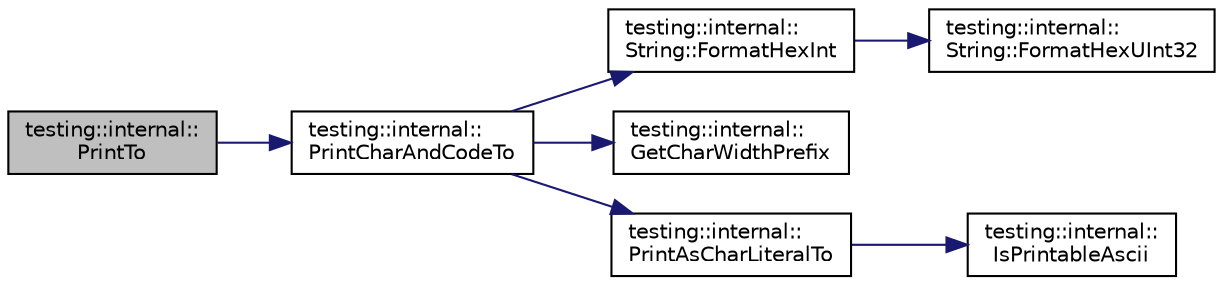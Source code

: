digraph "testing::internal::PrintTo"
{
 // LATEX_PDF_SIZE
  bgcolor="transparent";
  edge [fontname="Helvetica",fontsize="10",labelfontname="Helvetica",labelfontsize="10"];
  node [fontname="Helvetica",fontsize="10",shape=record];
  rankdir="LR";
  Node1 [label="testing::internal::\lPrintTo",height=0.2,width=0.4,color="black", fillcolor="grey75", style="filled", fontcolor="black",tooltip=" "];
  Node1 -> Node2 [color="midnightblue",fontsize="10",style="solid",fontname="Helvetica"];
  Node2 [label="testing::internal::\lPrintCharAndCodeTo",height=0.2,width=0.4,color="black",URL="$namespacetesting_1_1internal.html#ae309e29fd7a2218b8f03b2a66d1149cb",tooltip=" "];
  Node2 -> Node3 [color="midnightblue",fontsize="10",style="solid",fontname="Helvetica"];
  Node3 [label="testing::internal::\lString::FormatHexInt",height=0.2,width=0.4,color="black",URL="$classtesting_1_1internal_1_1String.html#affe59102e49092fc0684388e9b0c5c1e",tooltip=" "];
  Node3 -> Node4 [color="midnightblue",fontsize="10",style="solid",fontname="Helvetica"];
  Node4 [label="testing::internal::\lString::FormatHexUInt32",height=0.2,width=0.4,color="black",URL="$classtesting_1_1internal_1_1String.html#a5e1ab9d4d03b4218e761459a099a8286",tooltip=" "];
  Node2 -> Node5 [color="midnightblue",fontsize="10",style="solid",fontname="Helvetica"];
  Node5 [label="testing::internal::\lGetCharWidthPrefix",height=0.2,width=0.4,color="black",URL="$namespacetesting_1_1internal.html#a946058f2e2eaf32b525d05c5633dc260",tooltip=" "];
  Node2 -> Node6 [color="midnightblue",fontsize="10",style="solid",fontname="Helvetica"];
  Node6 [label="testing::internal::\lPrintAsCharLiteralTo",height=0.2,width=0.4,color="black",URL="$namespacetesting_1_1internal.html#a493c0416192a167ab34edc9654620d50",tooltip=" "];
  Node6 -> Node7 [color="midnightblue",fontsize="10",style="solid",fontname="Helvetica"];
  Node7 [label="testing::internal::\lIsPrintableAscii",height=0.2,width=0.4,color="black",URL="$namespacetesting_1_1internal.html#a015a6ee397bad1b5496d50790bbd67b0",tooltip=" "];
}

